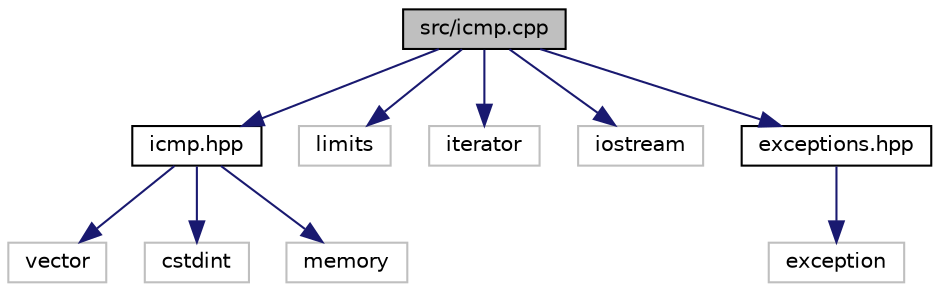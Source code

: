 digraph "src/icmp.cpp"
{
 // LATEX_PDF_SIZE
  edge [fontname="Helvetica",fontsize="10",labelfontname="Helvetica",labelfontsize="10"];
  node [fontname="Helvetica",fontsize="10",shape=record];
  Node1 [label="src/icmp.cpp",height=0.2,width=0.4,color="black", fillcolor="grey75", style="filled", fontcolor="black",tooltip="Internet Control Message Protocol (ICMP) class methods."];
  Node1 -> Node2 [color="midnightblue",fontsize="10",style="solid"];
  Node2 [label="icmp.hpp",height=0.2,width=0.4,color="black", fillcolor="white", style="filled",URL="$icmp_8hpp.html",tooltip="Internet Control Message Protocol (ICMP) class headers acording rfc792 (https://datatracker...."];
  Node2 -> Node3 [color="midnightblue",fontsize="10",style="solid"];
  Node3 [label="vector",height=0.2,width=0.4,color="grey75", fillcolor="white", style="filled",tooltip=" "];
  Node2 -> Node4 [color="midnightblue",fontsize="10",style="solid"];
  Node4 [label="cstdint",height=0.2,width=0.4,color="grey75", fillcolor="white", style="filled",tooltip=" "];
  Node2 -> Node5 [color="midnightblue",fontsize="10",style="solid"];
  Node5 [label="memory",height=0.2,width=0.4,color="grey75", fillcolor="white", style="filled",tooltip=" "];
  Node1 -> Node6 [color="midnightblue",fontsize="10",style="solid"];
  Node6 [label="limits",height=0.2,width=0.4,color="grey75", fillcolor="white", style="filled",tooltip=" "];
  Node1 -> Node7 [color="midnightblue",fontsize="10",style="solid"];
  Node7 [label="iterator",height=0.2,width=0.4,color="grey75", fillcolor="white", style="filled",tooltip=" "];
  Node1 -> Node8 [color="midnightblue",fontsize="10",style="solid"];
  Node8 [label="iostream",height=0.2,width=0.4,color="grey75", fillcolor="white", style="filled",tooltip=" "];
  Node1 -> Node9 [color="midnightblue",fontsize="10",style="solid"];
  Node9 [label="exceptions.hpp",height=0.2,width=0.4,color="black", fillcolor="white", style="filled",URL="$exceptions_8hpp.html",tooltip="File that contents the exception class declaration."];
  Node9 -> Node10 [color="midnightblue",fontsize="10",style="solid"];
  Node10 [label="exception",height=0.2,width=0.4,color="grey75", fillcolor="white", style="filled",tooltip=" "];
}
